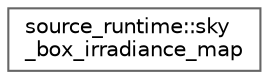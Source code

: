 digraph "类继承关系图"
{
 // LATEX_PDF_SIZE
  bgcolor="transparent";
  edge [fontname=Helvetica,fontsize=10,labelfontname=Helvetica,labelfontsize=10];
  node [fontname=Helvetica,fontsize=10,shape=box,height=0.2,width=0.4];
  rankdir="LR";
  Node0 [id="Node000000",label="source_runtime::sky\l_box_irradiance_map",height=0.2,width=0.4,color="grey40", fillcolor="white", style="filled",URL="$classsource__runtime_1_1sky__box__irradiance__map.html",tooltip=" "];
}
